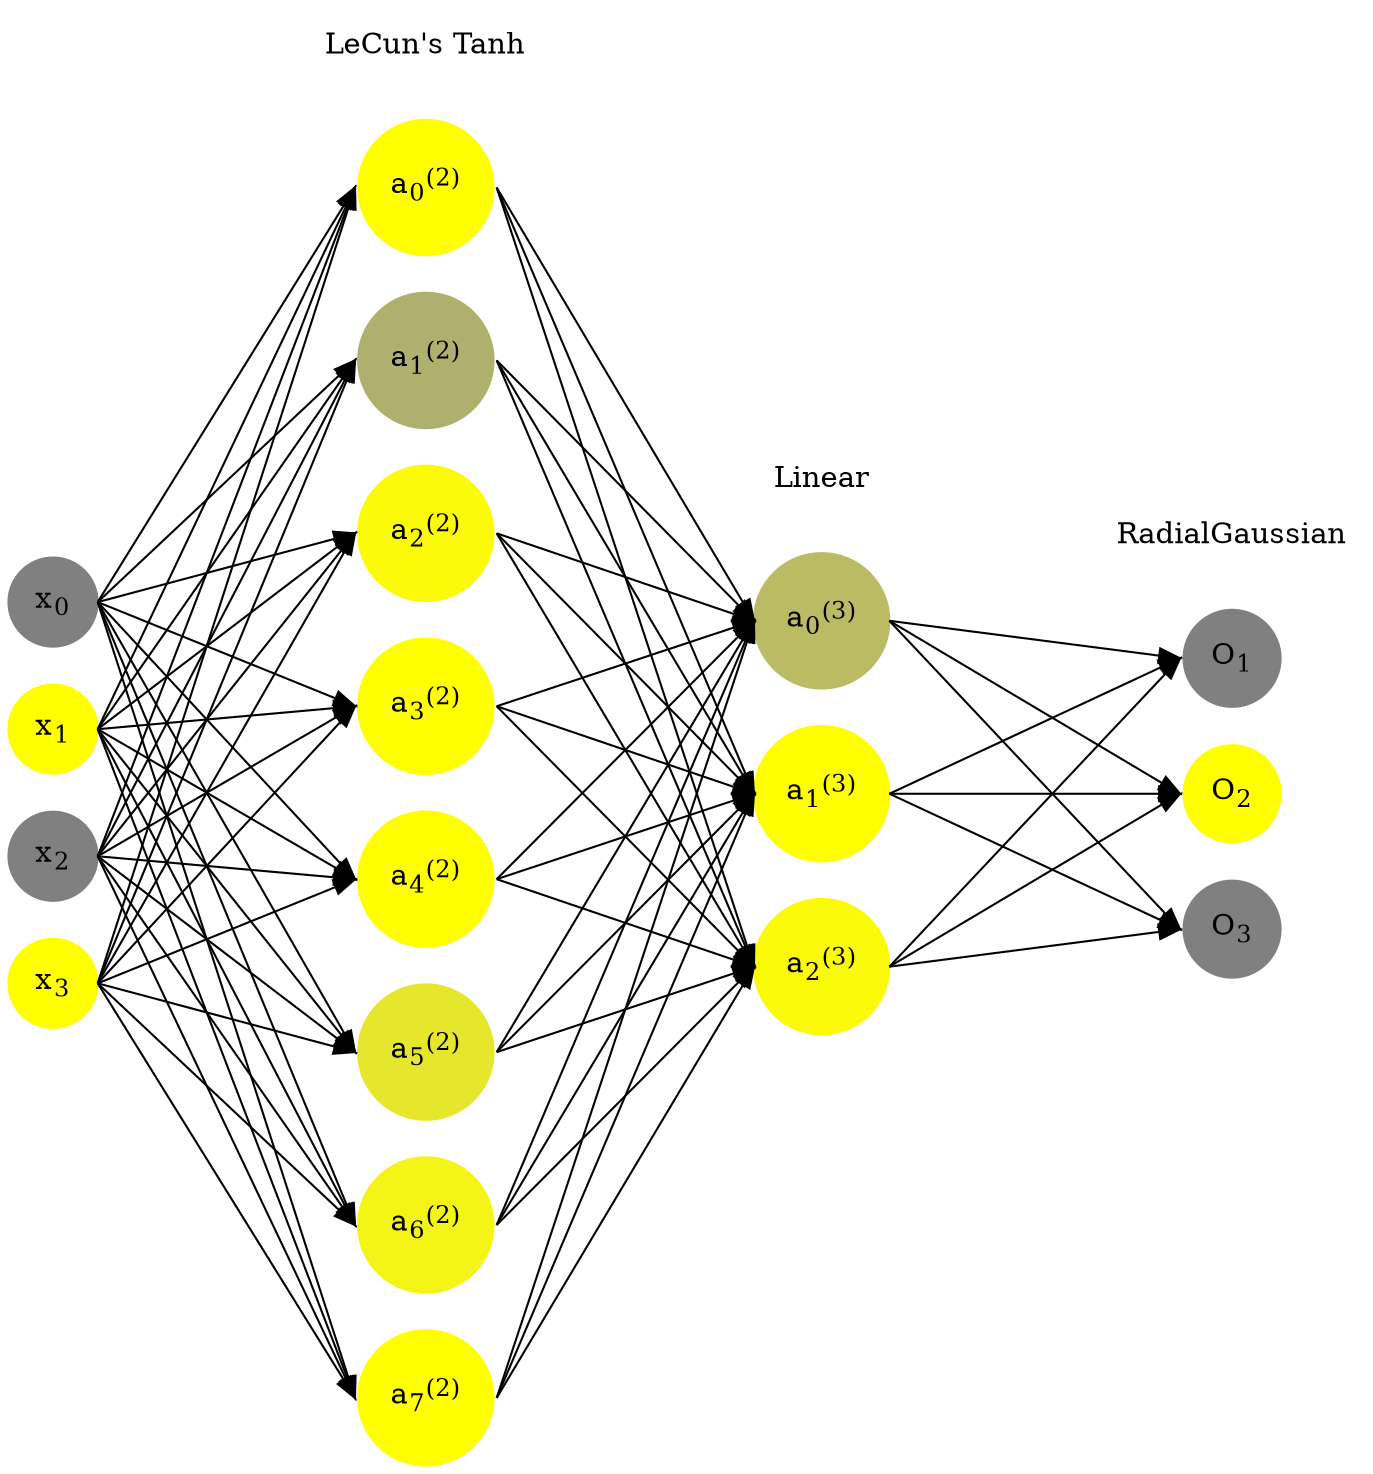 digraph G {
	rankdir = LR;
	splines=false;
	edge[style=invis];
	ranksep= 1.4;
	{
	node [shape=circle, color="0.1667, 0.0, 0.5", style=filled, fillcolor="0.1667, 0.0, 0.5"];
	x0 [label=<x<sub>0</sub>>];
	}
	{
	node [shape=circle, color="0.1667, 1.0, 1.0", style=filled, fillcolor="0.1667, 1.0, 1.0"];
	x1 [label=<x<sub>1</sub>>];
	}
	{
	node [shape=circle, color="0.1667, 0.0, 0.5", style=filled, fillcolor="0.1667, 0.0, 0.5"];
	x2 [label=<x<sub>2</sub>>];
	}
	{
	node [shape=circle, color="0.1667, 1.0, 1.0", style=filled, fillcolor="0.1667, 1.0, 1.0"];
	x3 [label=<x<sub>3</sub>>];
	}
	{
	node [shape=circle, color="0.1667, 1.321282, 1.160641", style=filled, fillcolor="0.1667, 1.321282, 1.160641"];
	a02 [label=<a<sub>0</sub><sup>(2)</sup>>];
	}
	{
	node [shape=circle, color="0.1667, 0.372044, 0.686022", style=filled, fillcolor="0.1667, 0.372044, 0.686022"];
	a12 [label=<a<sub>1</sub><sup>(2)</sup>>];
	}
	{
	node [shape=circle, color="0.1667, 0.963607, 0.981803", style=filled, fillcolor="0.1667, 0.963607, 0.981803"];
	a22 [label=<a<sub>2</sub><sup>(2)</sup>>];
	}
	{
	node [shape=circle, color="0.1667, 1.022136, 1.011068", style=filled, fillcolor="0.1667, 1.022136, 1.011068"];
	a32 [label=<a<sub>3</sub><sup>(2)</sup>>];
	}
	{
	node [shape=circle, color="0.1667, 1.383754, 1.191877", style=filled, fillcolor="0.1667, 1.383754, 1.191877"];
	a42 [label=<a<sub>4</sub><sup>(2)</sup>>];
	}
	{
	node [shape=circle, color="0.1667, 0.804891, 0.902445", style=filled, fillcolor="0.1667, 0.804891, 0.902445"];
	a52 [label=<a<sub>5</sub><sup>(2)</sup>>];
	}
	{
	node [shape=circle, color="0.1667, 0.909611, 0.954805", style=filled, fillcolor="0.1667, 0.909611, 0.954805"];
	a62 [label=<a<sub>6</sub><sup>(2)</sup>>];
	}
	{
	node [shape=circle, color="0.1667, 1.084200, 1.042100", style=filled, fillcolor="0.1667, 1.084200, 1.042100"];
	a72 [label=<a<sub>7</sub><sup>(2)</sup>>];
	}
	{
	node [shape=circle, color="0.1667, 0.462594, 0.731297", style=filled, fillcolor="0.1667, 0.462594, 0.731297"];
	a03 [label=<a<sub>0</sub><sup>(3)</sup>>];
	}
	{
	node [shape=circle, color="0.1667, 1.745635, 1.372817", style=filled, fillcolor="0.1667, 1.745635, 1.372817"];
	a13 [label=<a<sub>1</sub><sup>(3)</sup>>];
	}
	{
	node [shape=circle, color="0.1667, 0.962755, 0.981377", style=filled, fillcolor="0.1667, 0.962755, 0.981377"];
	a23 [label=<a<sub>2</sub><sup>(3)</sup>>];
	}
	{
	node [shape=circle, color="0.1667, 0.0, 0.5", style=filled, fillcolor="0.1667, 0.0, 0.5"];
	O1 [label=<O<sub>1</sub>>];
	}
	{
	node [shape=circle, color="0.1667, 1.0, 1.0", style=filled, fillcolor="0.1667, 1.0, 1.0"];
	O2 [label=<O<sub>2</sub>>];
	}
	{
	node [shape=circle, color="0.1667, 0.0, 0.5", style=filled, fillcolor="0.1667, 0.0, 0.5"];
	O3 [label=<O<sub>3</sub>>];
	}
	{
	rank=same;
	x0->x1->x2->x3;
	}
	{
	rank=same;
	a02->a12->a22->a32->a42->a52->a62->a72;
	}
	{
	rank=same;
	a03->a13->a23;
	}
	{
	rank=same;
	O1->O2->O3;
	}
	l1 [shape=plaintext,label="LeCun's Tanh"];
	l1->a02;
	{rank=same; l1;a02};
	l2 [shape=plaintext,label="Linear"];
	l2->a03;
	{rank=same; l2;a03};
	l3 [shape=plaintext,label="RadialGaussian"];
	l3->O1;
	{rank=same; l3;O1};
edge[style=solid, tailport=e, headport=w];
	{x0;x1;x2;x3} -> {a02;a12;a22;a32;a42;a52;a62;a72};
	{a02;a12;a22;a32;a42;a52;a62;a72} -> {a03;a13;a23};
	{a03;a13;a23} -> {O1,O2,O3};
}